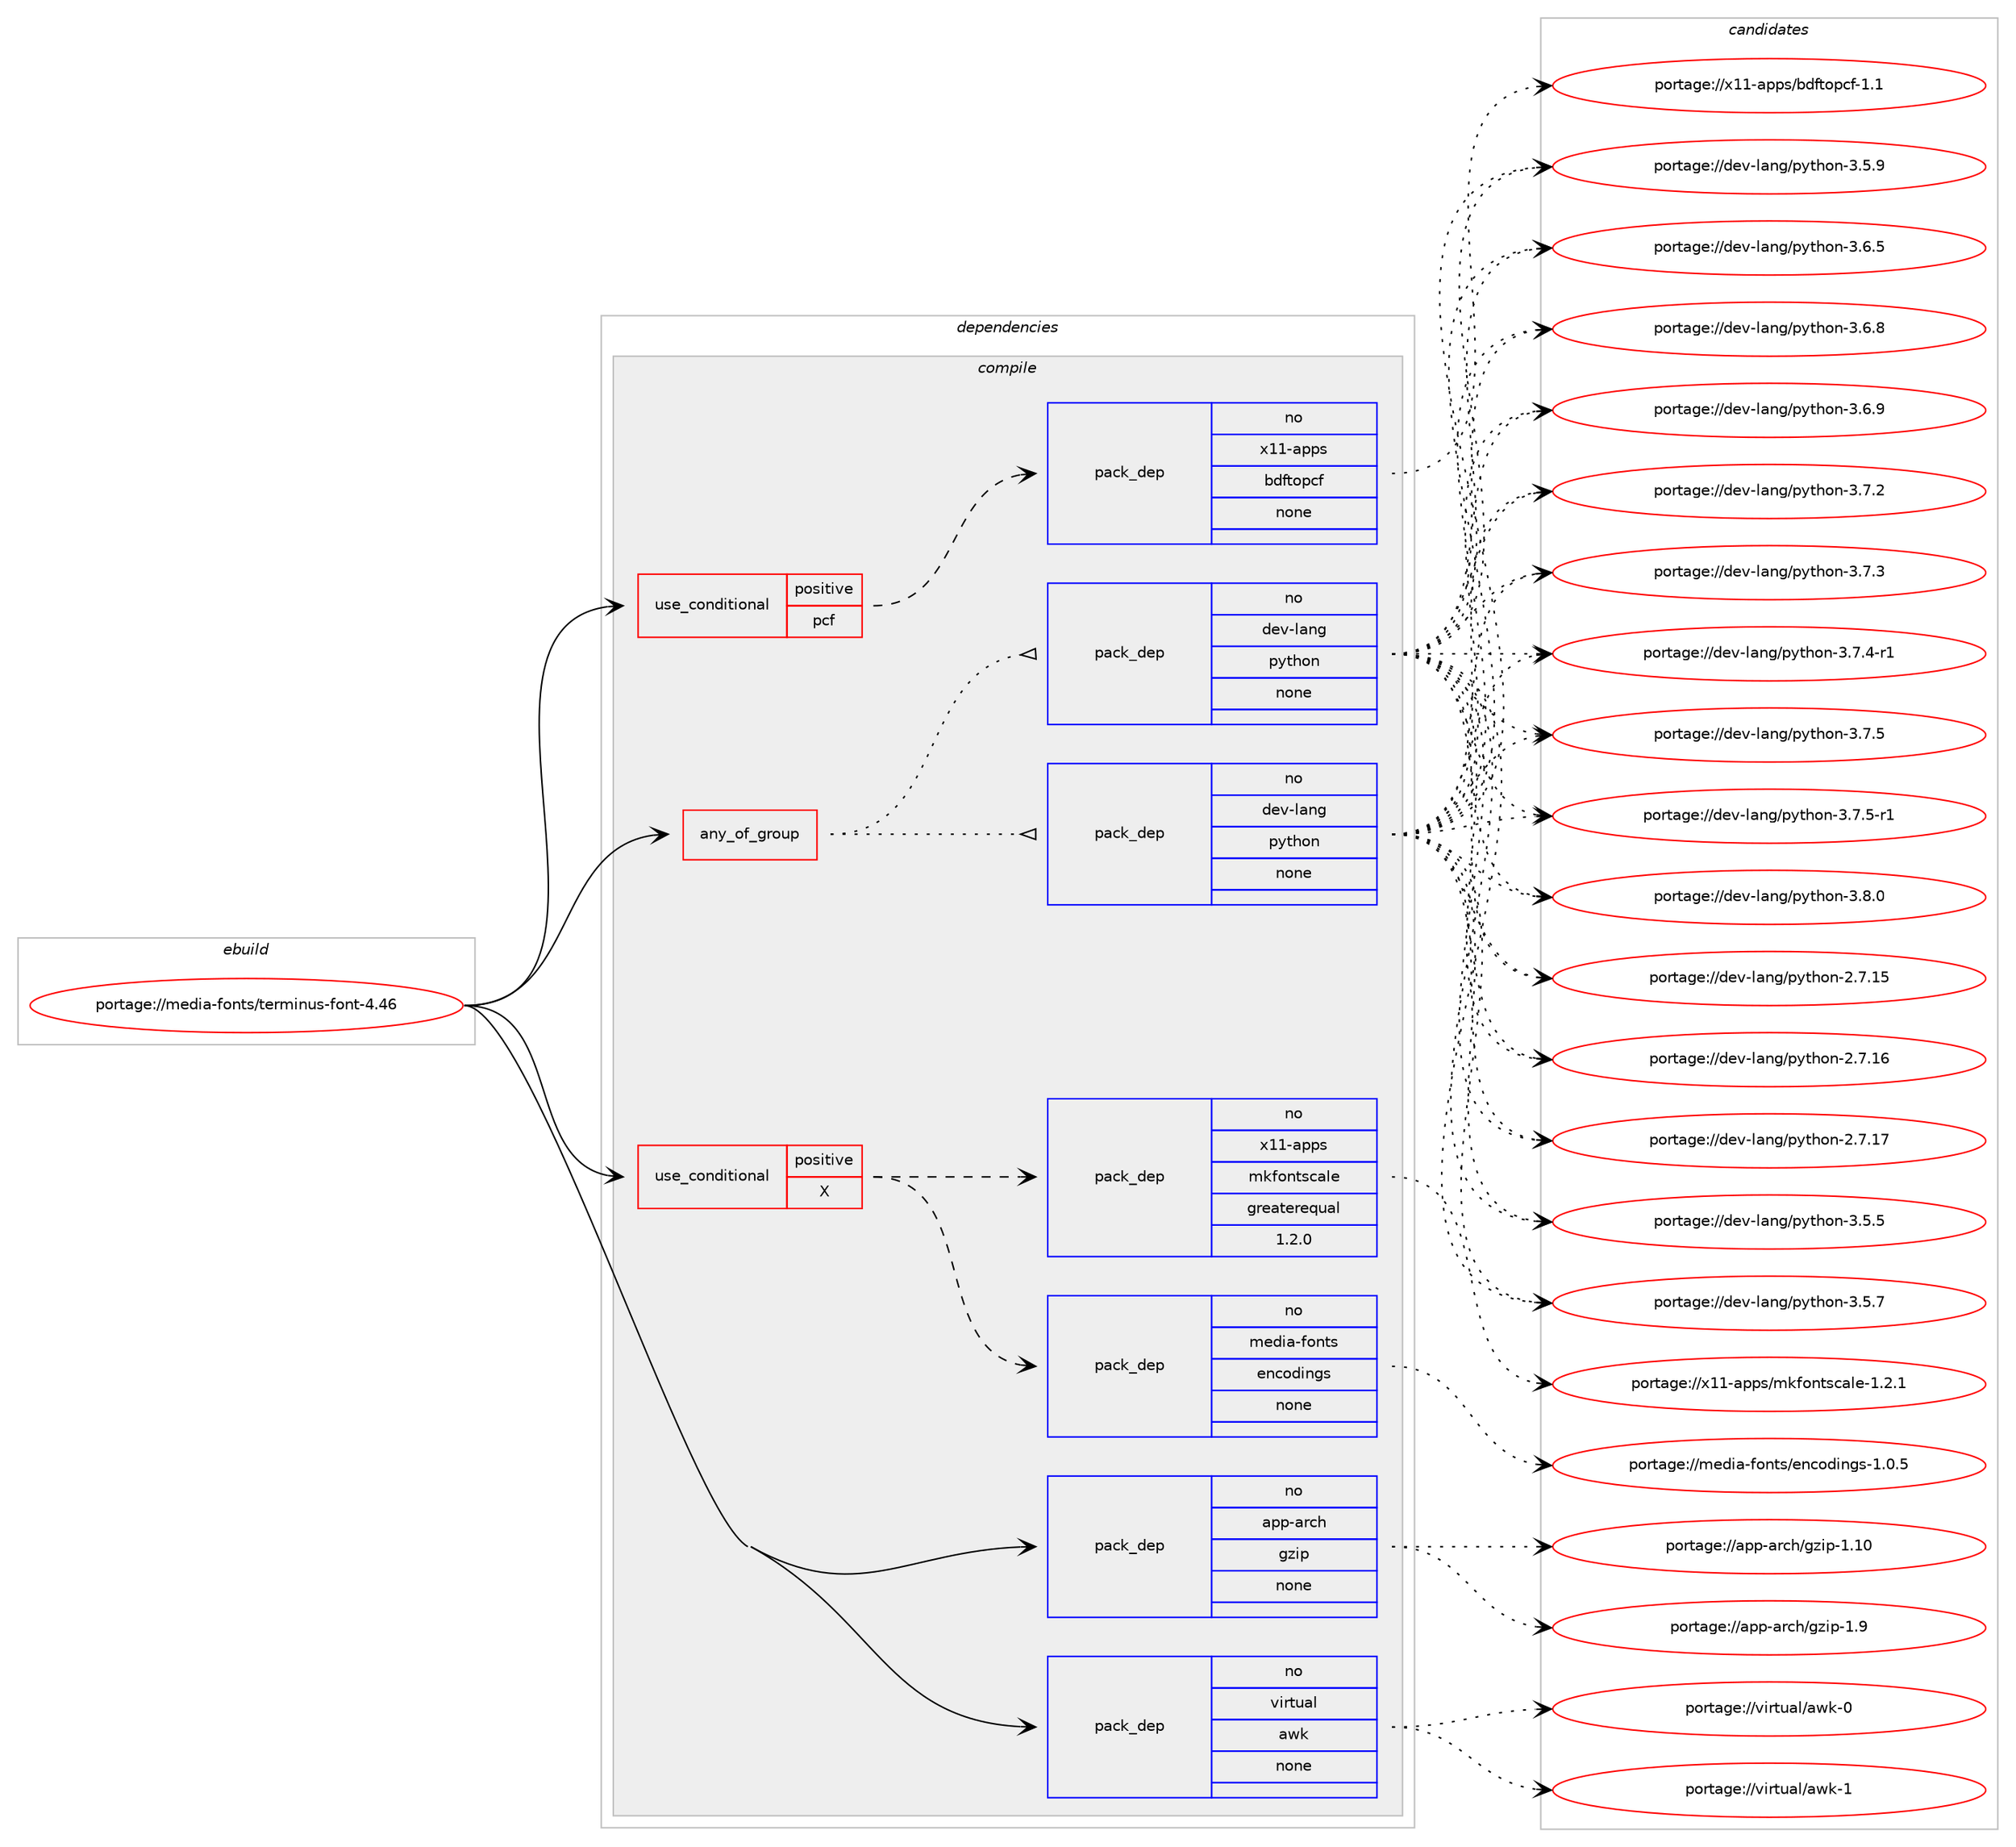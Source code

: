 digraph prolog {

# *************
# Graph options
# *************

newrank=true;
concentrate=true;
compound=true;
graph [rankdir=LR,fontname=Helvetica,fontsize=10,ranksep=1.5];#, ranksep=2.5, nodesep=0.2];
edge  [arrowhead=vee];
node  [fontname=Helvetica,fontsize=10];

# **********
# The ebuild
# **********

subgraph cluster_leftcol {
color=gray;
rank=same;
label=<<i>ebuild</i>>;
id [label="portage://media-fonts/terminus-font-4.46", color=red, width=4, href="../media-fonts/terminus-font-4.46.svg"];
}

# ****************
# The dependencies
# ****************

subgraph cluster_midcol {
color=gray;
label=<<i>dependencies</i>>;
subgraph cluster_compile {
fillcolor="#eeeeee";
style=filled;
label=<<i>compile</i>>;
subgraph any4905 {
dependency310570 [label=<<TABLE BORDER="0" CELLBORDER="1" CELLSPACING="0" CELLPADDING="4"><TR><TD CELLPADDING="10">any_of_group</TD></TR></TABLE>>, shape=none, color=red];subgraph pack227823 {
dependency310571 [label=<<TABLE BORDER="0" CELLBORDER="1" CELLSPACING="0" CELLPADDING="4" WIDTH="220"><TR><TD ROWSPAN="6" CELLPADDING="30">pack_dep</TD></TR><TR><TD WIDTH="110">no</TD></TR><TR><TD>dev-lang</TD></TR><TR><TD>python</TD></TR><TR><TD>none</TD></TR><TR><TD></TD></TR></TABLE>>, shape=none, color=blue];
}
dependency310570:e -> dependency310571:w [weight=20,style="dotted",arrowhead="oinv"];
subgraph pack227824 {
dependency310572 [label=<<TABLE BORDER="0" CELLBORDER="1" CELLSPACING="0" CELLPADDING="4" WIDTH="220"><TR><TD ROWSPAN="6" CELLPADDING="30">pack_dep</TD></TR><TR><TD WIDTH="110">no</TD></TR><TR><TD>dev-lang</TD></TR><TR><TD>python</TD></TR><TR><TD>none</TD></TR><TR><TD></TD></TR></TABLE>>, shape=none, color=blue];
}
dependency310570:e -> dependency310572:w [weight=20,style="dotted",arrowhead="oinv"];
}
id:e -> dependency310570:w [weight=20,style="solid",arrowhead="vee"];
subgraph cond77733 {
dependency310573 [label=<<TABLE BORDER="0" CELLBORDER="1" CELLSPACING="0" CELLPADDING="4"><TR><TD ROWSPAN="3" CELLPADDING="10">use_conditional</TD></TR><TR><TD>positive</TD></TR><TR><TD>X</TD></TR></TABLE>>, shape=none, color=red];
subgraph pack227825 {
dependency310574 [label=<<TABLE BORDER="0" CELLBORDER="1" CELLSPACING="0" CELLPADDING="4" WIDTH="220"><TR><TD ROWSPAN="6" CELLPADDING="30">pack_dep</TD></TR><TR><TD WIDTH="110">no</TD></TR><TR><TD>x11-apps</TD></TR><TR><TD>mkfontscale</TD></TR><TR><TD>greaterequal</TD></TR><TR><TD>1.2.0</TD></TR></TABLE>>, shape=none, color=blue];
}
dependency310573:e -> dependency310574:w [weight=20,style="dashed",arrowhead="vee"];
subgraph pack227826 {
dependency310575 [label=<<TABLE BORDER="0" CELLBORDER="1" CELLSPACING="0" CELLPADDING="4" WIDTH="220"><TR><TD ROWSPAN="6" CELLPADDING="30">pack_dep</TD></TR><TR><TD WIDTH="110">no</TD></TR><TR><TD>media-fonts</TD></TR><TR><TD>encodings</TD></TR><TR><TD>none</TD></TR><TR><TD></TD></TR></TABLE>>, shape=none, color=blue];
}
dependency310573:e -> dependency310575:w [weight=20,style="dashed",arrowhead="vee"];
}
id:e -> dependency310573:w [weight=20,style="solid",arrowhead="vee"];
subgraph cond77734 {
dependency310576 [label=<<TABLE BORDER="0" CELLBORDER="1" CELLSPACING="0" CELLPADDING="4"><TR><TD ROWSPAN="3" CELLPADDING="10">use_conditional</TD></TR><TR><TD>positive</TD></TR><TR><TD>pcf</TD></TR></TABLE>>, shape=none, color=red];
subgraph pack227827 {
dependency310577 [label=<<TABLE BORDER="0" CELLBORDER="1" CELLSPACING="0" CELLPADDING="4" WIDTH="220"><TR><TD ROWSPAN="6" CELLPADDING="30">pack_dep</TD></TR><TR><TD WIDTH="110">no</TD></TR><TR><TD>x11-apps</TD></TR><TR><TD>bdftopcf</TD></TR><TR><TD>none</TD></TR><TR><TD></TD></TR></TABLE>>, shape=none, color=blue];
}
dependency310576:e -> dependency310577:w [weight=20,style="dashed",arrowhead="vee"];
}
id:e -> dependency310576:w [weight=20,style="solid",arrowhead="vee"];
subgraph pack227828 {
dependency310578 [label=<<TABLE BORDER="0" CELLBORDER="1" CELLSPACING="0" CELLPADDING="4" WIDTH="220"><TR><TD ROWSPAN="6" CELLPADDING="30">pack_dep</TD></TR><TR><TD WIDTH="110">no</TD></TR><TR><TD>app-arch</TD></TR><TR><TD>gzip</TD></TR><TR><TD>none</TD></TR><TR><TD></TD></TR></TABLE>>, shape=none, color=blue];
}
id:e -> dependency310578:w [weight=20,style="solid",arrowhead="vee"];
subgraph pack227829 {
dependency310579 [label=<<TABLE BORDER="0" CELLBORDER="1" CELLSPACING="0" CELLPADDING="4" WIDTH="220"><TR><TD ROWSPAN="6" CELLPADDING="30">pack_dep</TD></TR><TR><TD WIDTH="110">no</TD></TR><TR><TD>virtual</TD></TR><TR><TD>awk</TD></TR><TR><TD>none</TD></TR><TR><TD></TD></TR></TABLE>>, shape=none, color=blue];
}
id:e -> dependency310579:w [weight=20,style="solid",arrowhead="vee"];
}
subgraph cluster_compileandrun {
fillcolor="#eeeeee";
style=filled;
label=<<i>compile and run</i>>;
}
subgraph cluster_run {
fillcolor="#eeeeee";
style=filled;
label=<<i>run</i>>;
}
}

# **************
# The candidates
# **************

subgraph cluster_choices {
rank=same;
color=gray;
label=<<i>candidates</i>>;

subgraph choice227823 {
color=black;
nodesep=1;
choiceportage10010111845108971101034711212111610411111045504655464953 [label="portage://dev-lang/python-2.7.15", color=red, width=4,href="../dev-lang/python-2.7.15.svg"];
choiceportage10010111845108971101034711212111610411111045504655464954 [label="portage://dev-lang/python-2.7.16", color=red, width=4,href="../dev-lang/python-2.7.16.svg"];
choiceportage10010111845108971101034711212111610411111045504655464955 [label="portage://dev-lang/python-2.7.17", color=red, width=4,href="../dev-lang/python-2.7.17.svg"];
choiceportage100101118451089711010347112121116104111110455146534653 [label="portage://dev-lang/python-3.5.5", color=red, width=4,href="../dev-lang/python-3.5.5.svg"];
choiceportage100101118451089711010347112121116104111110455146534655 [label="portage://dev-lang/python-3.5.7", color=red, width=4,href="../dev-lang/python-3.5.7.svg"];
choiceportage100101118451089711010347112121116104111110455146534657 [label="portage://dev-lang/python-3.5.9", color=red, width=4,href="../dev-lang/python-3.5.9.svg"];
choiceportage100101118451089711010347112121116104111110455146544653 [label="portage://dev-lang/python-3.6.5", color=red, width=4,href="../dev-lang/python-3.6.5.svg"];
choiceportage100101118451089711010347112121116104111110455146544656 [label="portage://dev-lang/python-3.6.8", color=red, width=4,href="../dev-lang/python-3.6.8.svg"];
choiceportage100101118451089711010347112121116104111110455146544657 [label="portage://dev-lang/python-3.6.9", color=red, width=4,href="../dev-lang/python-3.6.9.svg"];
choiceportage100101118451089711010347112121116104111110455146554650 [label="portage://dev-lang/python-3.7.2", color=red, width=4,href="../dev-lang/python-3.7.2.svg"];
choiceportage100101118451089711010347112121116104111110455146554651 [label="portage://dev-lang/python-3.7.3", color=red, width=4,href="../dev-lang/python-3.7.3.svg"];
choiceportage1001011184510897110103471121211161041111104551465546524511449 [label="portage://dev-lang/python-3.7.4-r1", color=red, width=4,href="../dev-lang/python-3.7.4-r1.svg"];
choiceportage100101118451089711010347112121116104111110455146554653 [label="portage://dev-lang/python-3.7.5", color=red, width=4,href="../dev-lang/python-3.7.5.svg"];
choiceportage1001011184510897110103471121211161041111104551465546534511449 [label="portage://dev-lang/python-3.7.5-r1", color=red, width=4,href="../dev-lang/python-3.7.5-r1.svg"];
choiceportage100101118451089711010347112121116104111110455146564648 [label="portage://dev-lang/python-3.8.0", color=red, width=4,href="../dev-lang/python-3.8.0.svg"];
dependency310571:e -> choiceportage10010111845108971101034711212111610411111045504655464953:w [style=dotted,weight="100"];
dependency310571:e -> choiceportage10010111845108971101034711212111610411111045504655464954:w [style=dotted,weight="100"];
dependency310571:e -> choiceportage10010111845108971101034711212111610411111045504655464955:w [style=dotted,weight="100"];
dependency310571:e -> choiceportage100101118451089711010347112121116104111110455146534653:w [style=dotted,weight="100"];
dependency310571:e -> choiceportage100101118451089711010347112121116104111110455146534655:w [style=dotted,weight="100"];
dependency310571:e -> choiceportage100101118451089711010347112121116104111110455146534657:w [style=dotted,weight="100"];
dependency310571:e -> choiceportage100101118451089711010347112121116104111110455146544653:w [style=dotted,weight="100"];
dependency310571:e -> choiceportage100101118451089711010347112121116104111110455146544656:w [style=dotted,weight="100"];
dependency310571:e -> choiceportage100101118451089711010347112121116104111110455146544657:w [style=dotted,weight="100"];
dependency310571:e -> choiceportage100101118451089711010347112121116104111110455146554650:w [style=dotted,weight="100"];
dependency310571:e -> choiceportage100101118451089711010347112121116104111110455146554651:w [style=dotted,weight="100"];
dependency310571:e -> choiceportage1001011184510897110103471121211161041111104551465546524511449:w [style=dotted,weight="100"];
dependency310571:e -> choiceportage100101118451089711010347112121116104111110455146554653:w [style=dotted,weight="100"];
dependency310571:e -> choiceportage1001011184510897110103471121211161041111104551465546534511449:w [style=dotted,weight="100"];
dependency310571:e -> choiceportage100101118451089711010347112121116104111110455146564648:w [style=dotted,weight="100"];
}
subgraph choice227824 {
color=black;
nodesep=1;
choiceportage10010111845108971101034711212111610411111045504655464953 [label="portage://dev-lang/python-2.7.15", color=red, width=4,href="../dev-lang/python-2.7.15.svg"];
choiceportage10010111845108971101034711212111610411111045504655464954 [label="portage://dev-lang/python-2.7.16", color=red, width=4,href="../dev-lang/python-2.7.16.svg"];
choiceportage10010111845108971101034711212111610411111045504655464955 [label="portage://dev-lang/python-2.7.17", color=red, width=4,href="../dev-lang/python-2.7.17.svg"];
choiceportage100101118451089711010347112121116104111110455146534653 [label="portage://dev-lang/python-3.5.5", color=red, width=4,href="../dev-lang/python-3.5.5.svg"];
choiceportage100101118451089711010347112121116104111110455146534655 [label="portage://dev-lang/python-3.5.7", color=red, width=4,href="../dev-lang/python-3.5.7.svg"];
choiceportage100101118451089711010347112121116104111110455146534657 [label="portage://dev-lang/python-3.5.9", color=red, width=4,href="../dev-lang/python-3.5.9.svg"];
choiceportage100101118451089711010347112121116104111110455146544653 [label="portage://dev-lang/python-3.6.5", color=red, width=4,href="../dev-lang/python-3.6.5.svg"];
choiceportage100101118451089711010347112121116104111110455146544656 [label="portage://dev-lang/python-3.6.8", color=red, width=4,href="../dev-lang/python-3.6.8.svg"];
choiceportage100101118451089711010347112121116104111110455146544657 [label="portage://dev-lang/python-3.6.9", color=red, width=4,href="../dev-lang/python-3.6.9.svg"];
choiceportage100101118451089711010347112121116104111110455146554650 [label="portage://dev-lang/python-3.7.2", color=red, width=4,href="../dev-lang/python-3.7.2.svg"];
choiceportage100101118451089711010347112121116104111110455146554651 [label="portage://dev-lang/python-3.7.3", color=red, width=4,href="../dev-lang/python-3.7.3.svg"];
choiceportage1001011184510897110103471121211161041111104551465546524511449 [label="portage://dev-lang/python-3.7.4-r1", color=red, width=4,href="../dev-lang/python-3.7.4-r1.svg"];
choiceportage100101118451089711010347112121116104111110455146554653 [label="portage://dev-lang/python-3.7.5", color=red, width=4,href="../dev-lang/python-3.7.5.svg"];
choiceportage1001011184510897110103471121211161041111104551465546534511449 [label="portage://dev-lang/python-3.7.5-r1", color=red, width=4,href="../dev-lang/python-3.7.5-r1.svg"];
choiceportage100101118451089711010347112121116104111110455146564648 [label="portage://dev-lang/python-3.8.0", color=red, width=4,href="../dev-lang/python-3.8.0.svg"];
dependency310572:e -> choiceportage10010111845108971101034711212111610411111045504655464953:w [style=dotted,weight="100"];
dependency310572:e -> choiceportage10010111845108971101034711212111610411111045504655464954:w [style=dotted,weight="100"];
dependency310572:e -> choiceportage10010111845108971101034711212111610411111045504655464955:w [style=dotted,weight="100"];
dependency310572:e -> choiceportage100101118451089711010347112121116104111110455146534653:w [style=dotted,weight="100"];
dependency310572:e -> choiceportage100101118451089711010347112121116104111110455146534655:w [style=dotted,weight="100"];
dependency310572:e -> choiceportage100101118451089711010347112121116104111110455146534657:w [style=dotted,weight="100"];
dependency310572:e -> choiceportage100101118451089711010347112121116104111110455146544653:w [style=dotted,weight="100"];
dependency310572:e -> choiceportage100101118451089711010347112121116104111110455146544656:w [style=dotted,weight="100"];
dependency310572:e -> choiceportage100101118451089711010347112121116104111110455146544657:w [style=dotted,weight="100"];
dependency310572:e -> choiceportage100101118451089711010347112121116104111110455146554650:w [style=dotted,weight="100"];
dependency310572:e -> choiceportage100101118451089711010347112121116104111110455146554651:w [style=dotted,weight="100"];
dependency310572:e -> choiceportage1001011184510897110103471121211161041111104551465546524511449:w [style=dotted,weight="100"];
dependency310572:e -> choiceportage100101118451089711010347112121116104111110455146554653:w [style=dotted,weight="100"];
dependency310572:e -> choiceportage1001011184510897110103471121211161041111104551465546534511449:w [style=dotted,weight="100"];
dependency310572:e -> choiceportage100101118451089711010347112121116104111110455146564648:w [style=dotted,weight="100"];
}
subgraph choice227825 {
color=black;
nodesep=1;
choiceportage12049494597112112115471091071021111101161159997108101454946504649 [label="portage://x11-apps/mkfontscale-1.2.1", color=red, width=4,href="../x11-apps/mkfontscale-1.2.1.svg"];
dependency310574:e -> choiceportage12049494597112112115471091071021111101161159997108101454946504649:w [style=dotted,weight="100"];
}
subgraph choice227826 {
color=black;
nodesep=1;
choiceportage10910110010597451021111101161154710111099111100105110103115454946484653 [label="portage://media-fonts/encodings-1.0.5", color=red, width=4,href="../media-fonts/encodings-1.0.5.svg"];
dependency310575:e -> choiceportage10910110010597451021111101161154710111099111100105110103115454946484653:w [style=dotted,weight="100"];
}
subgraph choice227827 {
color=black;
nodesep=1;
choiceportage1204949459711211211547981001021161111129910245494649 [label="portage://x11-apps/bdftopcf-1.1", color=red, width=4,href="../x11-apps/bdftopcf-1.1.svg"];
dependency310577:e -> choiceportage1204949459711211211547981001021161111129910245494649:w [style=dotted,weight="100"];
}
subgraph choice227828 {
color=black;
nodesep=1;
choiceportage97112112459711499104471031221051124549464948 [label="portage://app-arch/gzip-1.10", color=red, width=4,href="../app-arch/gzip-1.10.svg"];
choiceportage971121124597114991044710312210511245494657 [label="portage://app-arch/gzip-1.9", color=red, width=4,href="../app-arch/gzip-1.9.svg"];
dependency310578:e -> choiceportage97112112459711499104471031221051124549464948:w [style=dotted,weight="100"];
dependency310578:e -> choiceportage971121124597114991044710312210511245494657:w [style=dotted,weight="100"];
}
subgraph choice227829 {
color=black;
nodesep=1;
choiceportage1181051141161179710847971191074548 [label="portage://virtual/awk-0", color=red, width=4,href="../virtual/awk-0.svg"];
choiceportage1181051141161179710847971191074549 [label="portage://virtual/awk-1", color=red, width=4,href="../virtual/awk-1.svg"];
dependency310579:e -> choiceportage1181051141161179710847971191074548:w [style=dotted,weight="100"];
dependency310579:e -> choiceportage1181051141161179710847971191074549:w [style=dotted,weight="100"];
}
}

}
